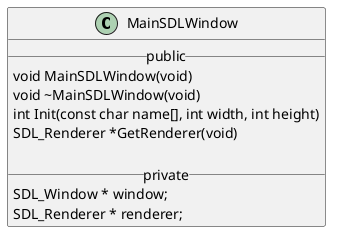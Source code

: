 @startuml
Class MainSDLWindow{
__ public __
void MainSDLWindow(void)
void ~MainSDLWindow(void)
int Init(const char name[], int width, int height)
SDL_Renderer *GetRenderer(void)

__ private __
SDL_Window * window;
SDL_Renderer * renderer;
}
@enduml